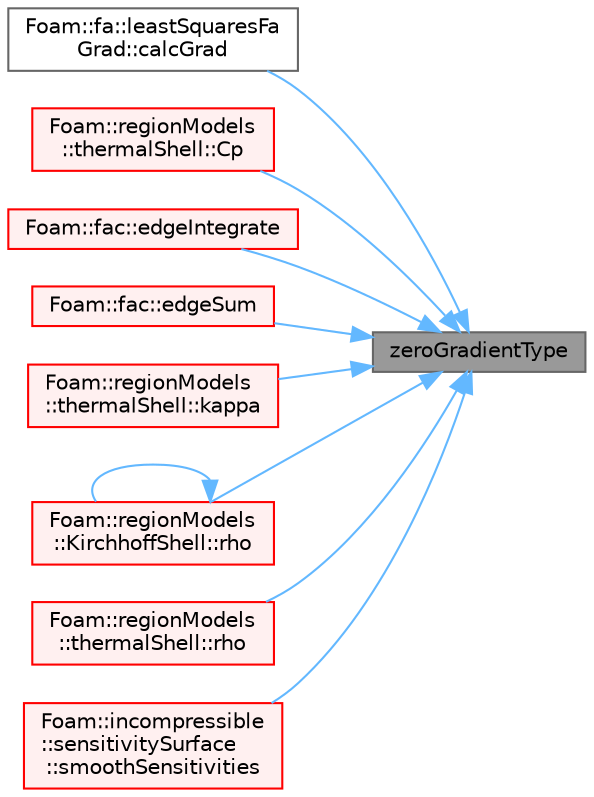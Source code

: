 digraph "zeroGradientType"
{
 // LATEX_PDF_SIZE
  bgcolor="transparent";
  edge [fontname=Helvetica,fontsize=10,labelfontname=Helvetica,labelfontsize=10];
  node [fontname=Helvetica,fontsize=10,shape=box,height=0.2,width=0.4];
  rankdir="RL";
  Node1 [id="Node000001",label="zeroGradientType",height=0.2,width=0.4,color="gray40", fillcolor="grey60", style="filled", fontcolor="black",tooltip=" "];
  Node1 -> Node2 [id="edge1_Node000001_Node000002",dir="back",color="steelblue1",style="solid",tooltip=" "];
  Node2 [id="Node000002",label="Foam::fa::leastSquaresFa\lGrad::calcGrad",height=0.2,width=0.4,color="grey40", fillcolor="white", style="filled",URL="$classFoam_1_1fa_1_1leastSquaresFaGrad.html#ac2dbf68ac9d8106d1a630c53c811951d",tooltip=" "];
  Node1 -> Node3 [id="edge2_Node000001_Node000003",dir="back",color="steelblue1",style="solid",tooltip=" "];
  Node3 [id="Node000003",label="Foam::regionModels\l::thermalShell::Cp",height=0.2,width=0.4,color="red", fillcolor="#FFF0F0", style="filled",URL="$classFoam_1_1regionModels_1_1thermalShell.html#aa43c7883396bdc772a8c668049cab078",tooltip=" "];
  Node1 -> Node6 [id="edge3_Node000001_Node000006",dir="back",color="steelblue1",style="solid",tooltip=" "];
  Node6 [id="Node000006",label="Foam::fac::edgeIntegrate",height=0.2,width=0.4,color="red", fillcolor="#FFF0F0", style="filled",URL="$namespaceFoam_1_1fac.html#ab6bdf09cc75e7d477b8414063b4c7ee4",tooltip=" "];
  Node1 -> Node58 [id="edge4_Node000001_Node000058",dir="back",color="steelblue1",style="solid",tooltip=" "];
  Node58 [id="Node000058",label="Foam::fac::edgeSum",height=0.2,width=0.4,color="red", fillcolor="#FFF0F0", style="filled",URL="$namespaceFoam_1_1fac.html#a62a06af18506a4272a54ec439453035b",tooltip=" "];
  Node1 -> Node64 [id="edge5_Node000001_Node000064",dir="back",color="steelblue1",style="solid",tooltip=" "];
  Node64 [id="Node000064",label="Foam::regionModels\l::thermalShell::kappa",height=0.2,width=0.4,color="red", fillcolor="#FFF0F0", style="filled",URL="$classFoam_1_1regionModels_1_1thermalShell.html#afc06d3cf1ba7030d4fbd59ea19e6f1ce",tooltip=" "];
  Node1 -> Node65 [id="edge6_Node000001_Node000065",dir="back",color="steelblue1",style="solid",tooltip=" "];
  Node65 [id="Node000065",label="Foam::regionModels\l::KirchhoffShell::rho",height=0.2,width=0.4,color="red", fillcolor="#FFF0F0", style="filled",URL="$classFoam_1_1regionModels_1_1KirchhoffShell.html#a20524ed722da2069c4a29b8c203383ef",tooltip=" "];
  Node65 -> Node65 [id="edge7_Node000065_Node000065",dir="back",color="steelblue1",style="solid",tooltip=" "];
  Node1 -> Node68 [id="edge8_Node000001_Node000068",dir="back",color="steelblue1",style="solid",tooltip=" "];
  Node68 [id="Node000068",label="Foam::regionModels\l::thermalShell::rho",height=0.2,width=0.4,color="red", fillcolor="#FFF0F0", style="filled",URL="$classFoam_1_1regionModels_1_1thermalShell.html#a20524ed722da2069c4a29b8c203383ef",tooltip=" "];
  Node1 -> Node69 [id="edge9_Node000001_Node000069",dir="back",color="steelblue1",style="solid",tooltip=" "];
  Node69 [id="Node000069",label="Foam::incompressible\l::sensitivitySurface\l::smoothSensitivities",height=0.2,width=0.4,color="red", fillcolor="#FFF0F0", style="filled",URL="$classFoam_1_1incompressible_1_1sensitivitySurface.html#af30e55fd7890fd8bacb76c555746efde",tooltip=" "];
}

